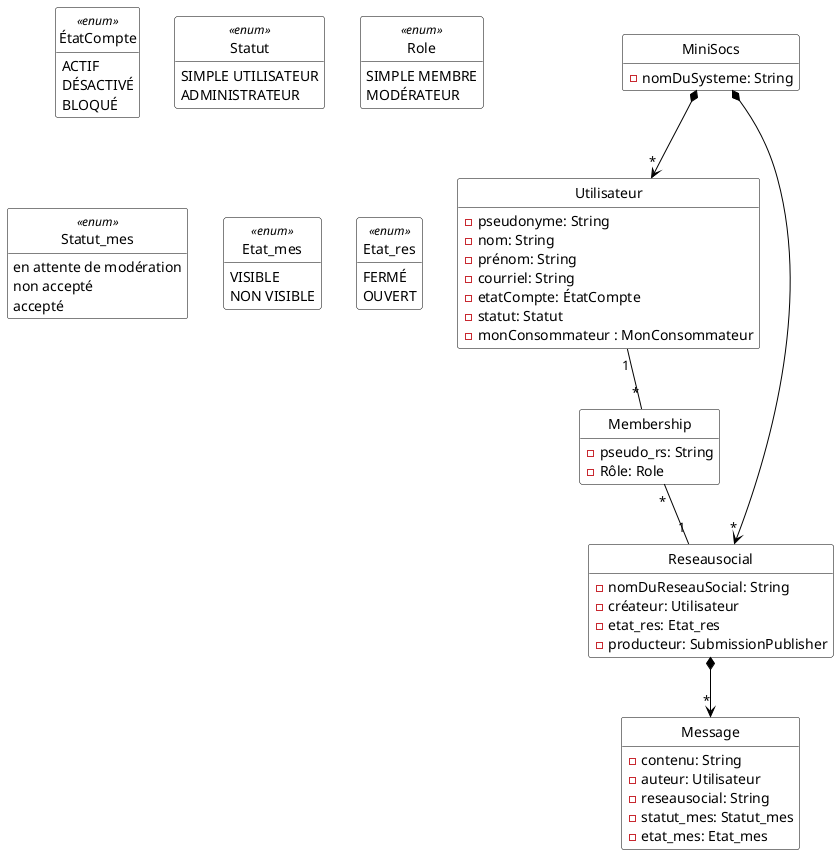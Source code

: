 @startuml

'Diagramme de classes (PlantUML)'

'Configuration charte graphique'
hide empty methods
hide circle
skinparam class {
  BackgroundColor White
  ArrowColor Black
  BorderColor Black
}

'Classes, énumérations, etc.'
class MiniSocs {
  - nomDuSysteme: String
}
class Utilisateur {
  - pseudonyme: String
  - nom: String
  - prénom: String
  - courriel: String
  - etatCompte: ÉtatCompte
  - statut: Statut
  - monConsommateur : MonConsommateur
}
class Membership {
  - pseudo_rs: String
  - Rôle: Role
}
class Message {
  - contenu: String
  - auteur: Utilisateur
  - reseausocial: String
  - statut_mes: Statut_mes
  - etat_mes: Etat_mes
}
class Reseausocial {
  - nomDuReseauSocial: String
  - créateur: Utilisateur
  - etat_res: Etat_res
  - producteur: SubmissionPublisher
}
enum ÉtatCompte <<enum>> {
  ACTIF
  DÉSACTIVÉ
  BLOQUÉ
}
enum Statut <<enum>> {
  SIMPLE UTILISATEUR
  ADMINISTRATEUR
}
enum Role <<enum>> {
  SIMPLE MEMBRE
  MODÉRATEUR
}
enum Statut_mes <<enum>> {
  en attente de modération
  non accepté
  accepté
}
enum Etat_mes <<enum>> {
  VISIBLE
  NON VISIBLE
}
enum Etat_res <<enum>> {
  FERMÉ
  OUVERT
}

'Associations, etc.'
MiniSocs *--> "*" Utilisateur
MiniSocs *--> "*" Reseausocial
Reseausocial *--> "*" Message

Utilisateur "1"--"*" Membership 
Membership "*"--"1" Reseausocial
'Au besoin, aides pour le positionnement'
@enduml
